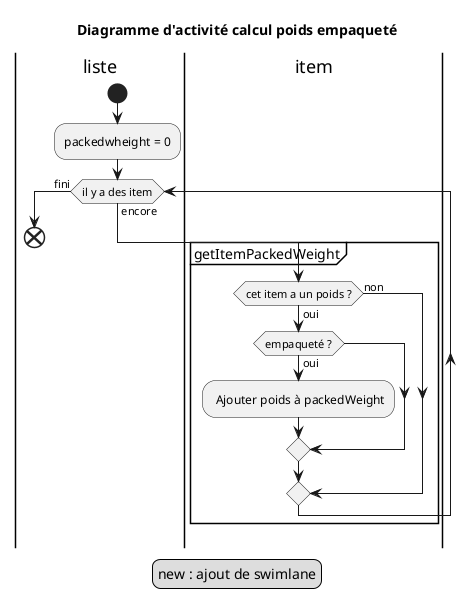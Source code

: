 @startuml
    Title Diagramme d'activité calcul poids empaqueté

    |liste|
    start
        :packedwheight = 0;
        while (il y a des item) is (encore)
            |item|
            partition getItemPackedWeight{
                if (cet item a un poids ?) then (oui)
                    if (empaqueté ?)  then (oui)
                        : Ajouter poids à packedWeight;
                    endif
                else (non)
                endif
            }
            |liste|
        endwhile (fini)
    end

    legend
        new : ajout de swimlane
    endlegend
@enduml